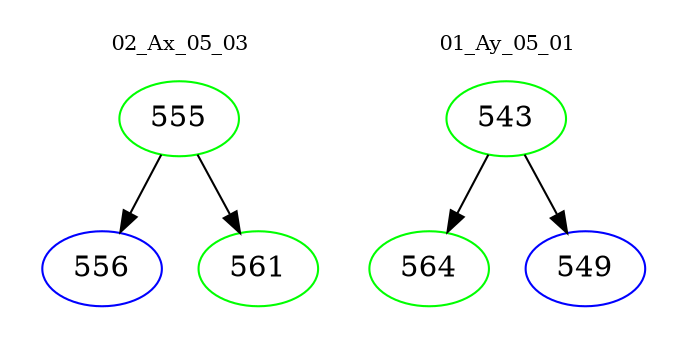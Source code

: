 digraph{
subgraph cluster_0 {
color = white
label = "02_Ax_05_03";
fontsize=10;
T0_555 [label="555", color="green"]
T0_555 -> T0_556 [color="black"]
T0_556 [label="556", color="blue"]
T0_555 -> T0_561 [color="black"]
T0_561 [label="561", color="green"]
}
subgraph cluster_1 {
color = white
label = "01_Ay_05_01";
fontsize=10;
T1_543 [label="543", color="green"]
T1_543 -> T1_564 [color="black"]
T1_564 [label="564", color="green"]
T1_543 -> T1_549 [color="black"]
T1_549 [label="549", color="blue"]
}
}
